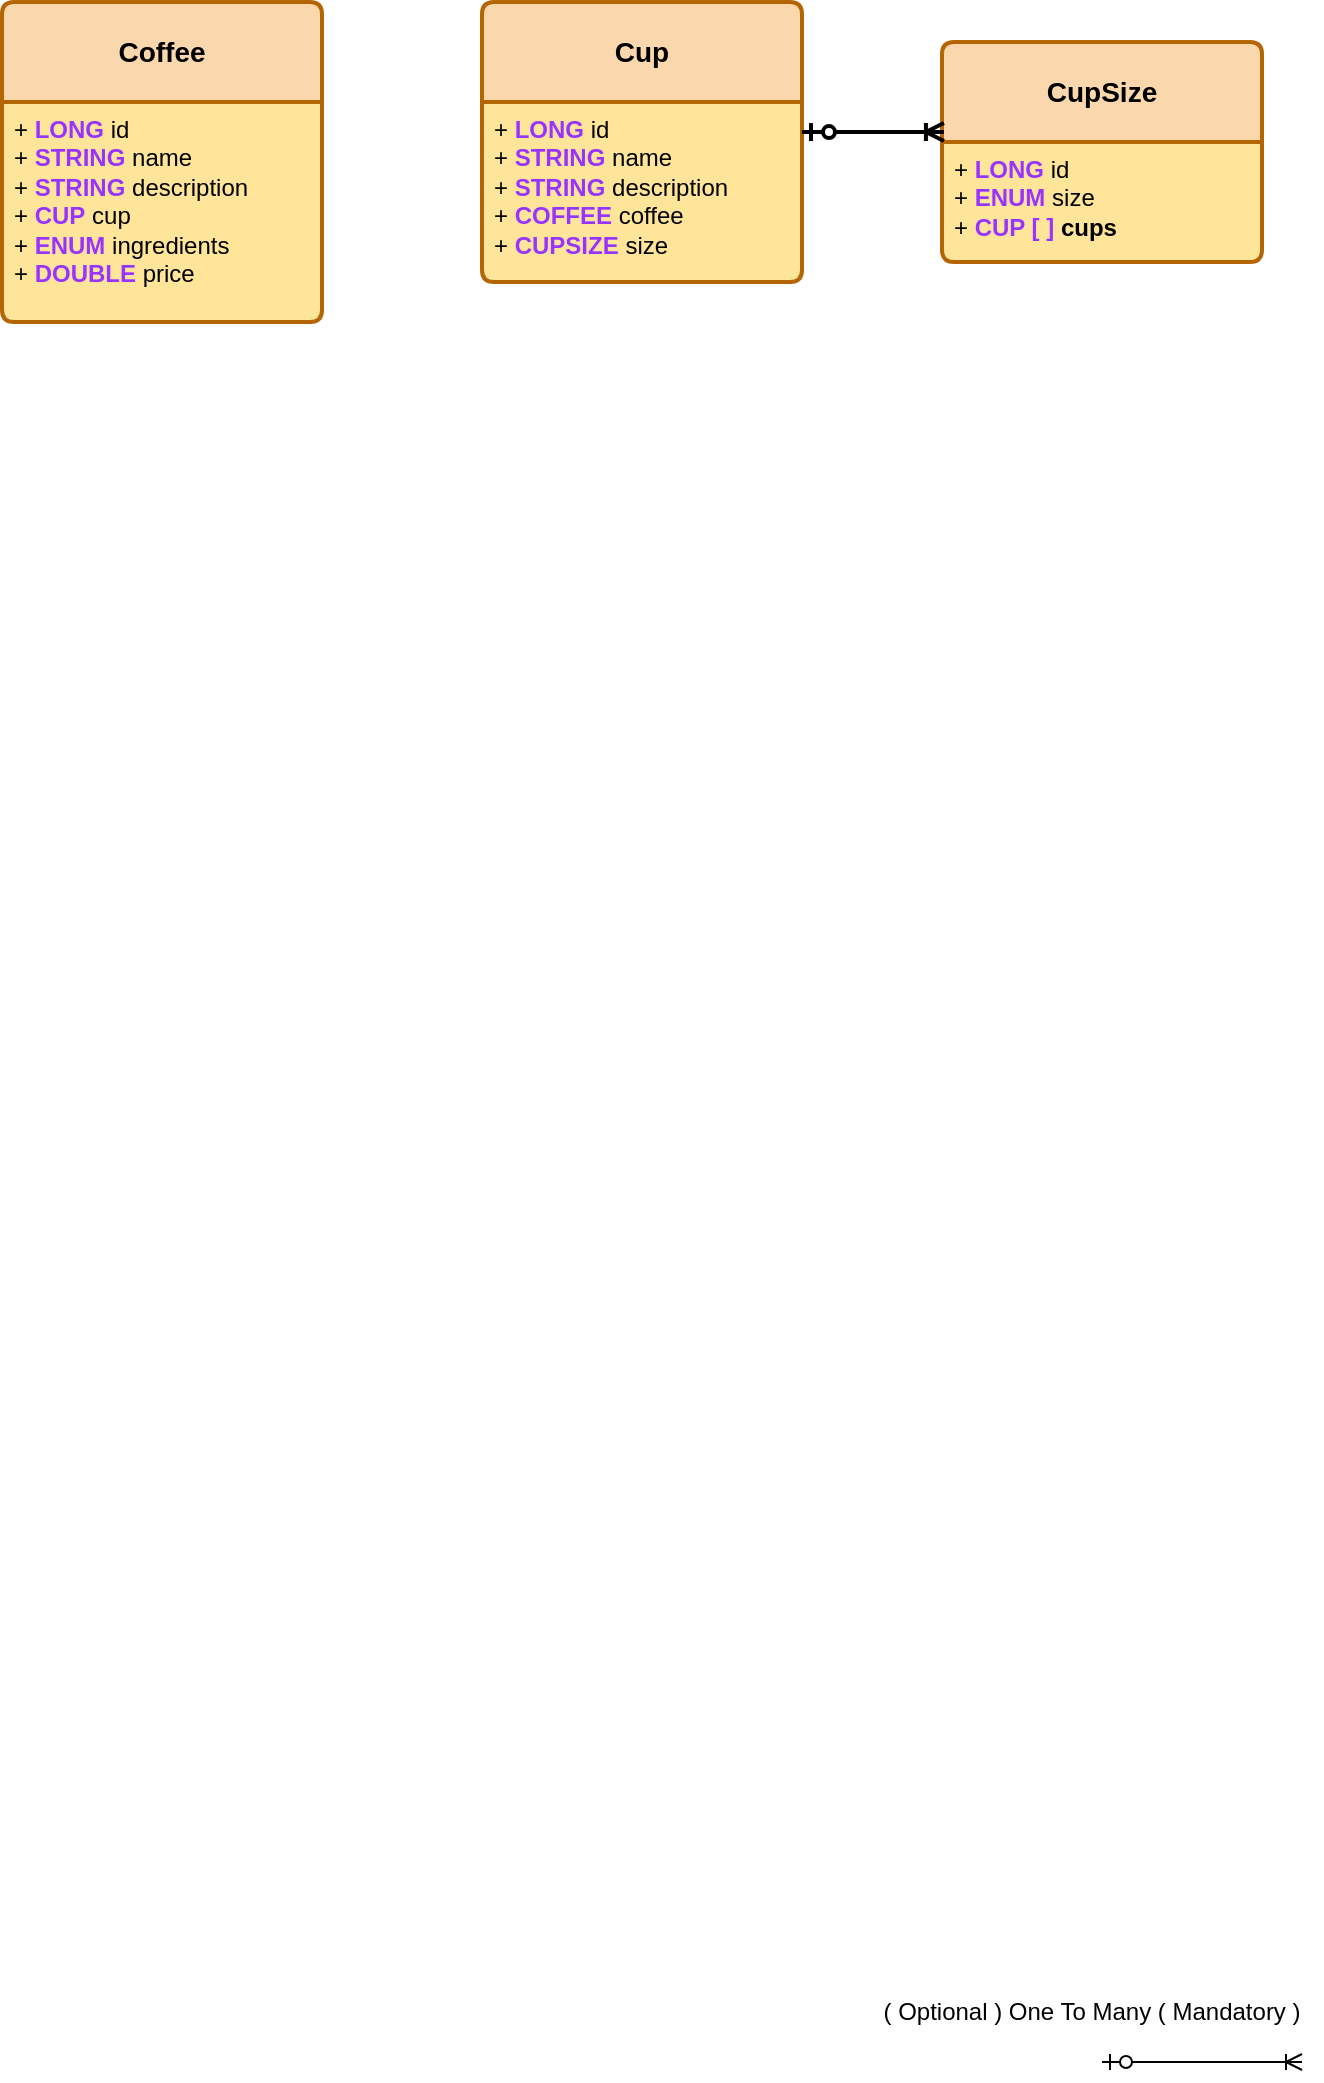 <mxfile version="24.7.6">
  <diagram id="R2lEEEUBdFMjLlhIrx00" name="Page-1">
    <mxGraphModel dx="1426" dy="754" grid="1" gridSize="10" guides="1" tooltips="1" connect="1" arrows="1" fold="1" page="1" pageScale="1" pageWidth="850" pageHeight="1100" math="0" shadow="0" extFonts="Permanent Marker^https://fonts.googleapis.com/css?family=Permanent+Marker">
      <root>
        <mxCell id="0" />
        <mxCell id="1" parent="0" />
        <mxCell id="c0POk-AYakL3CJ1UOKwH-1" value="&lt;b&gt;Coffee&lt;/b&gt;" style="swimlane;childLayout=stackLayout;horizontal=1;startSize=50;horizontalStack=0;rounded=1;fontSize=14;fontStyle=0;strokeWidth=2;resizeParent=0;resizeLast=1;shadow=0;dashed=0;align=center;arcSize=4;whiteSpace=wrap;html=1;fillColor=#fad7ac;strokeColor=#b46504;gradientColor=none;swimlaneFillColor=#FFE599;" vertex="1" parent="1">
          <mxGeometry x="170" y="40" width="160" height="160" as="geometry" />
        </mxCell>
        <mxCell id="c0POk-AYakL3CJ1UOKwH-2" value="+ &lt;b&gt;&lt;font color=&quot;#9933ff&quot;&gt;LONG&lt;/font&gt;&lt;/b&gt; id&lt;div&gt;+ &lt;b&gt;&lt;font color=&quot;#9933ff&quot;&gt;STRING&lt;/font&gt;&lt;/b&gt; name&lt;/div&gt;&lt;div&gt;+ &lt;b&gt;&lt;font color=&quot;#9933ff&quot;&gt;STRING&lt;/font&gt;&lt;/b&gt; description&lt;br&gt;+ &lt;font color=&quot;#9933ff&quot;&gt;&lt;b&gt;CUP&lt;/b&gt;&lt;/font&gt; cup&lt;br&gt;+ &lt;b&gt;&lt;font color=&quot;#9933ff&quot;&gt;ENUM&lt;/font&gt;&lt;/b&gt; ingredients&lt;div&gt;+ &lt;b&gt;&lt;font color=&quot;#9933ff&quot;&gt;DOUBLE&lt;/font&gt;&lt;/b&gt; price&lt;/div&gt;&lt;/div&gt;" style="align=left;strokeColor=none;fillColor=none;spacingLeft=4;fontSize=12;verticalAlign=top;resizable=0;rotatable=0;part=1;html=1;" vertex="1" parent="c0POk-AYakL3CJ1UOKwH-1">
          <mxGeometry y="50" width="160" height="110" as="geometry" />
        </mxCell>
        <mxCell id="c0POk-AYakL3CJ1UOKwH-3" value="&lt;b&gt;Cup&lt;/b&gt;" style="swimlane;childLayout=stackLayout;horizontal=1;startSize=50;horizontalStack=0;rounded=1;fontSize=14;fontStyle=0;strokeWidth=2;resizeParent=0;resizeLast=1;shadow=0;dashed=0;align=center;arcSize=4;whiteSpace=wrap;html=1;fillColor=#fad7ac;strokeColor=#b46504;gradientColor=none;swimlaneFillColor=#FFE599;" vertex="1" parent="1">
          <mxGeometry x="410" y="40" width="160" height="140" as="geometry" />
        </mxCell>
        <mxCell id="c0POk-AYakL3CJ1UOKwH-4" value="+ &lt;b&gt;&lt;font color=&quot;#9933ff&quot;&gt;LONG&lt;/font&gt;&lt;/b&gt; id&lt;div&gt;+ &lt;b&gt;&lt;font color=&quot;#9933ff&quot;&gt;STRING&lt;/font&gt;&lt;/b&gt; name&lt;/div&gt;&lt;div&gt;+ &lt;b&gt;&lt;font color=&quot;#9933ff&quot;&gt;STRING&lt;/font&gt;&lt;/b&gt; description&lt;br&gt;+ &lt;font color=&quot;#9933ff&quot;&gt;&lt;b&gt;COFFEE&lt;/b&gt;&lt;/font&gt;&amp;nbsp;coffee&lt;br&gt;+ &lt;font color=&quot;#9933ff&quot;&gt;&lt;b&gt;CUPSIZE&lt;/b&gt;&lt;/font&gt;&amp;nbsp;size&lt;/div&gt;" style="align=left;strokeColor=none;fillColor=none;spacingLeft=4;fontSize=12;verticalAlign=top;resizable=0;rotatable=0;part=1;html=1;" vertex="1" parent="c0POk-AYakL3CJ1UOKwH-3">
          <mxGeometry y="50" width="160" height="90" as="geometry" />
        </mxCell>
        <mxCell id="c0POk-AYakL3CJ1UOKwH-5" value="&lt;b&gt;CupSize&lt;/b&gt;" style="swimlane;childLayout=stackLayout;horizontal=1;startSize=50;horizontalStack=0;rounded=1;fontSize=14;fontStyle=0;strokeWidth=2;resizeParent=0;resizeLast=1;shadow=0;dashed=0;align=center;arcSize=4;whiteSpace=wrap;html=1;fillColor=#fad7ac;strokeColor=#b46504;gradientColor=none;swimlaneFillColor=#FFE599;" vertex="1" parent="1">
          <mxGeometry x="640" y="60" width="160" height="110" as="geometry" />
        </mxCell>
        <mxCell id="c0POk-AYakL3CJ1UOKwH-6" value="+ &lt;b&gt;&lt;font color=&quot;#9933ff&quot;&gt;LONG&lt;/font&gt;&lt;/b&gt; id&lt;div&gt;+ &lt;b&gt;&lt;font color=&quot;#9933ff&quot;&gt;ENUM&lt;/font&gt;&lt;/b&gt;&amp;nbsp;size&lt;/div&gt;&lt;div&gt;+ &lt;b&gt;&lt;font color=&quot;#9933ff&quot;&gt;CUP [ ]&lt;/font&gt; cups&lt;/b&gt;&lt;/div&gt;" style="align=left;strokeColor=none;fillColor=none;spacingLeft=4;fontSize=12;verticalAlign=top;resizable=0;rotatable=0;part=1;html=1;" vertex="1" parent="c0POk-AYakL3CJ1UOKwH-5">
          <mxGeometry y="50" width="160" height="60" as="geometry" />
        </mxCell>
        <mxCell id="c0POk-AYakL3CJ1UOKwH-13" value="" style="edgeStyle=entityRelationEdgeStyle;fontSize=12;html=1;endArrow=ERoneToMany;startArrow=ERzeroToOne;rounded=0;exitX=1;exitY=0.167;exitDx=0;exitDy=0;entryX=0.006;entryY=0.409;entryDx=0;entryDy=0;strokeWidth=2;exitPerimeter=0;entryPerimeter=0;" edge="1" parent="1" source="c0POk-AYakL3CJ1UOKwH-4" target="c0POk-AYakL3CJ1UOKwH-5">
          <mxGeometry width="100" height="100" relative="1" as="geometry">
            <mxPoint x="440" y="170" as="sourcePoint" />
            <mxPoint x="640" y="170" as="targetPoint" />
            <Array as="points">
              <mxPoint x="530" y="90" />
            </Array>
          </mxGeometry>
        </mxCell>
        <mxCell id="c0POk-AYakL3CJ1UOKwH-14" value="" style="edgeStyle=entityRelationEdgeStyle;fontSize=12;html=1;endArrow=ERoneToMany;startArrow=ERzeroToOne;rounded=0;" edge="1" parent="1">
          <mxGeometry width="100" height="100" relative="1" as="geometry">
            <mxPoint x="720" y="1070" as="sourcePoint" />
            <mxPoint x="820" y="1070" as="targetPoint" />
            <Array as="points">
              <mxPoint x="730" y="1140" />
              <mxPoint x="800" y="1150" />
            </Array>
          </mxGeometry>
        </mxCell>
        <mxCell id="c0POk-AYakL3CJ1UOKwH-15" value="( Optional ) One To Many ( Mandatory )" style="text;html=1;align=center;verticalAlign=middle;whiteSpace=wrap;rounded=0;" vertex="1" parent="1">
          <mxGeometry x="600" y="1030" width="230" height="30" as="geometry" />
        </mxCell>
      </root>
    </mxGraphModel>
  </diagram>
</mxfile>
